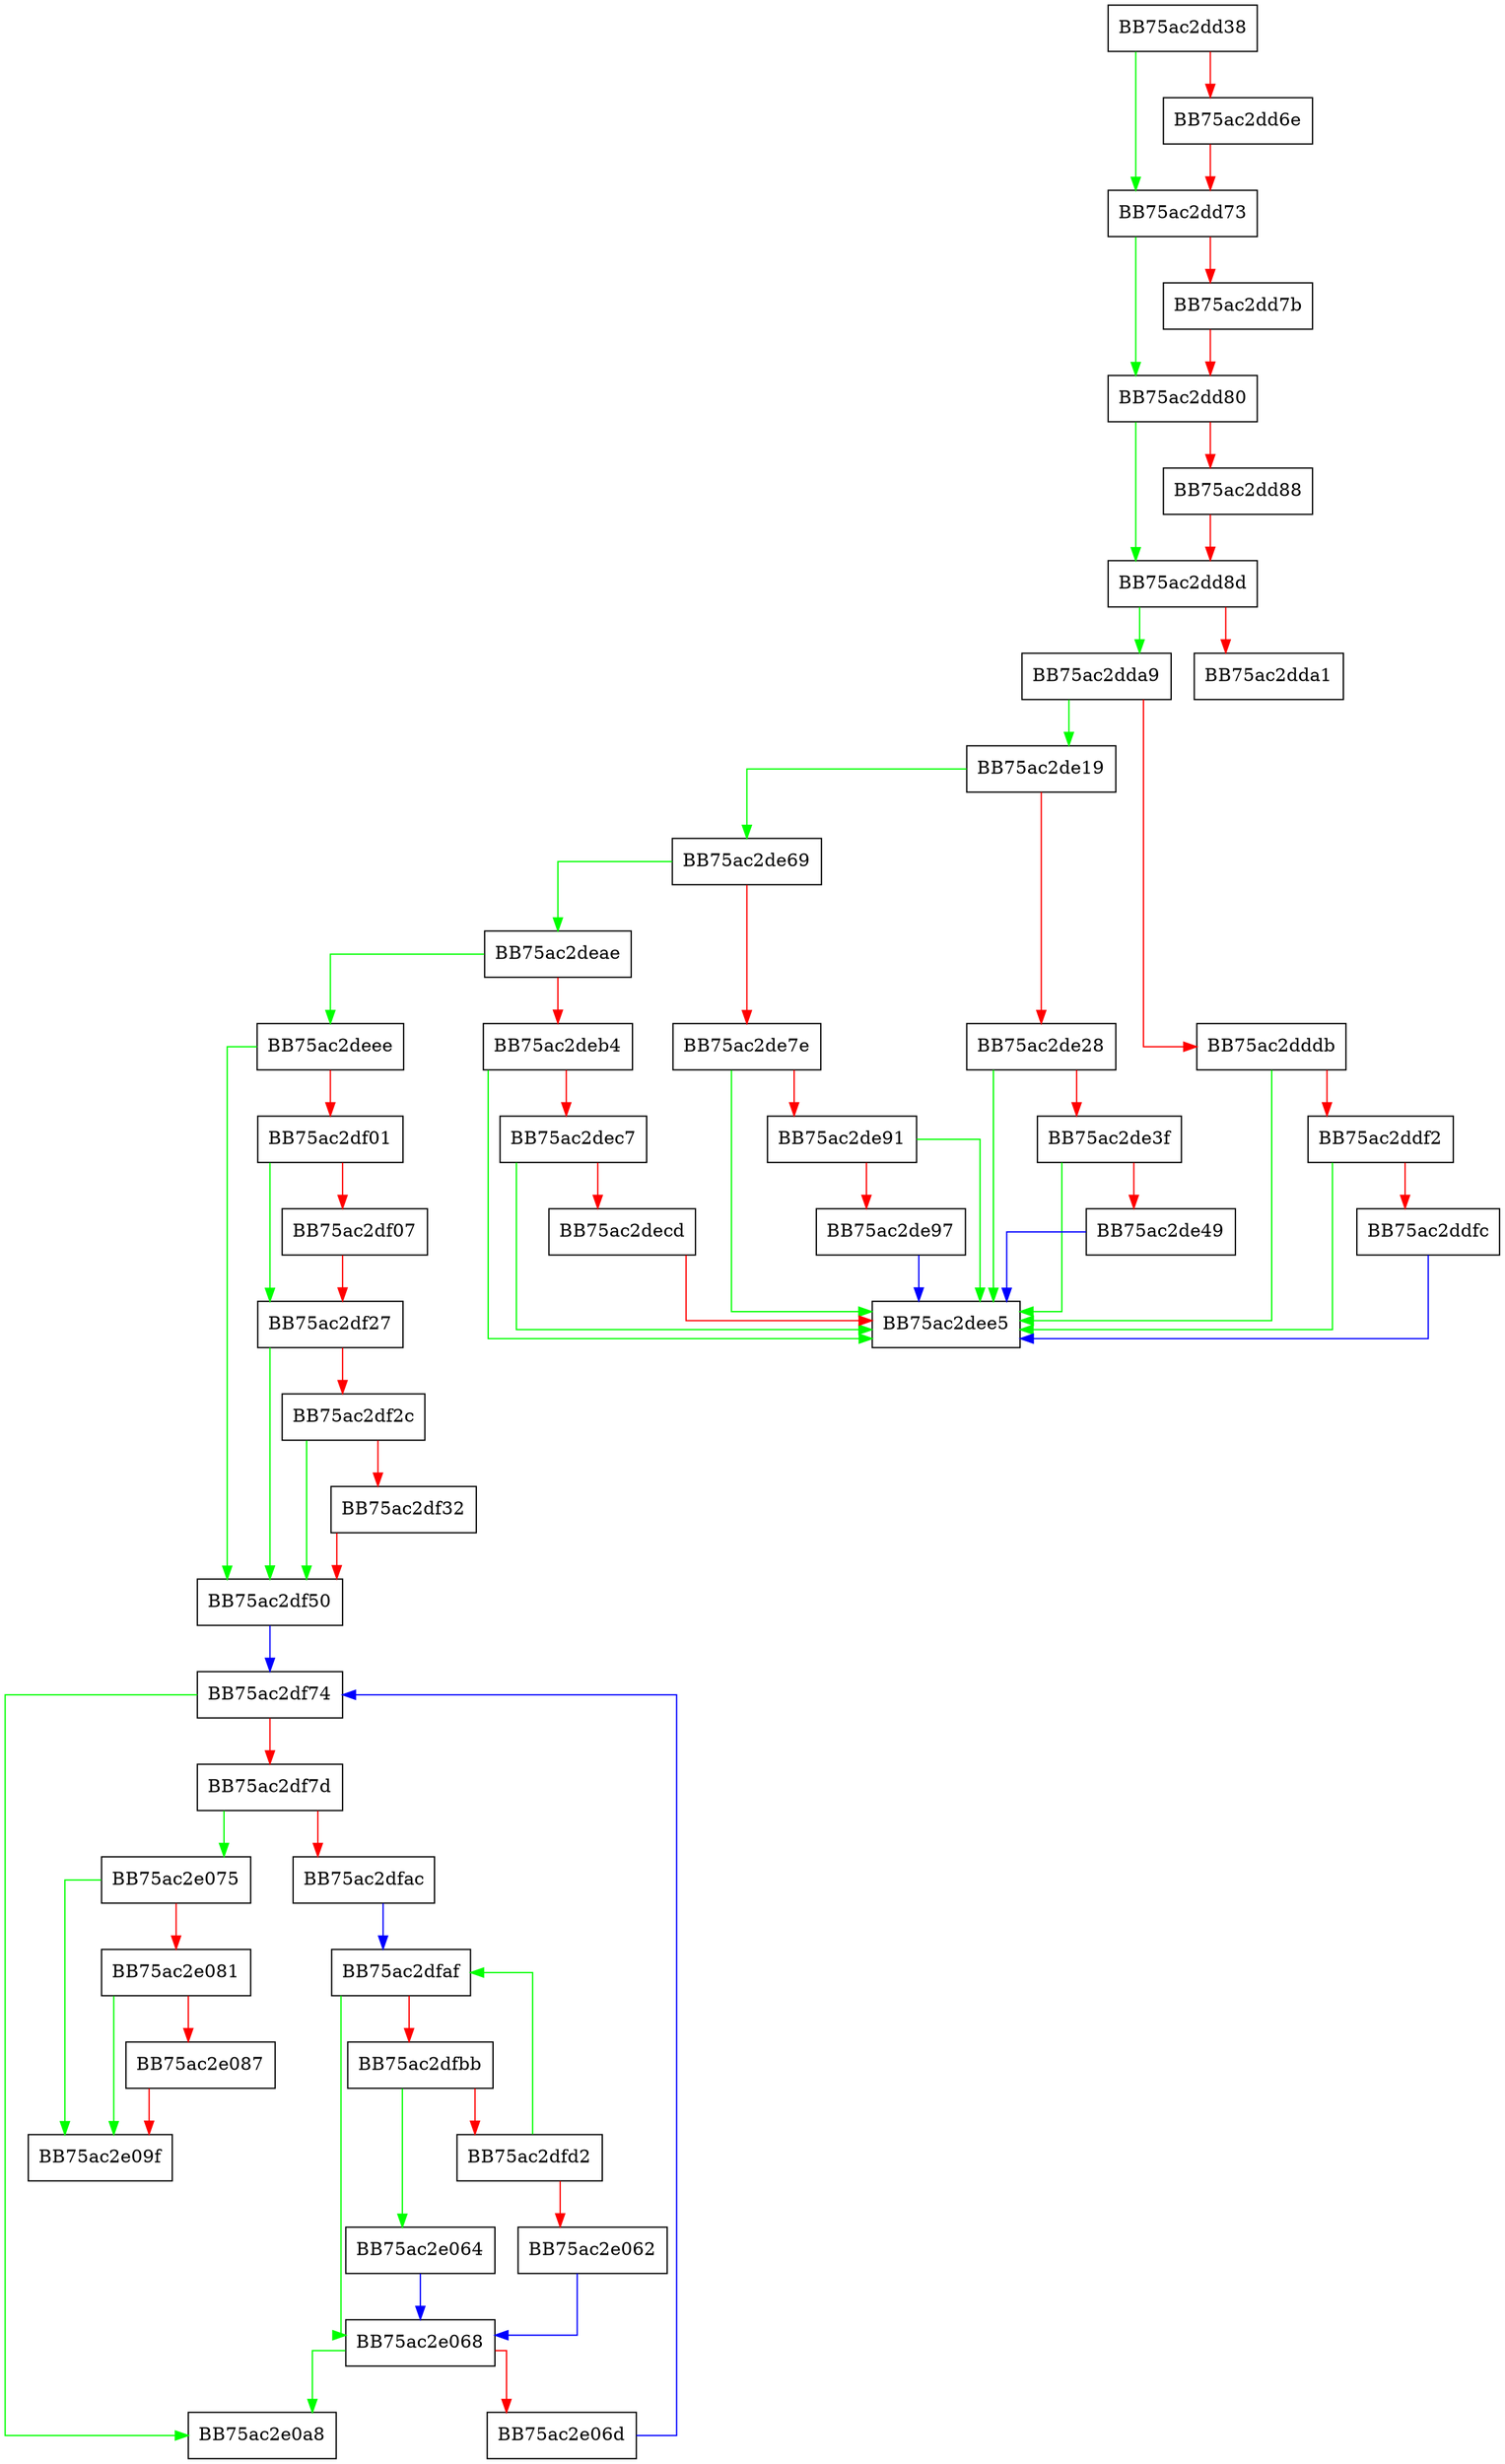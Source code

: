 digraph CreateEFIPartitionList {
  node [shape="box"];
  graph [splines=ortho];
  BB75ac2dd38 -> BB75ac2dd73 [color="green"];
  BB75ac2dd38 -> BB75ac2dd6e [color="red"];
  BB75ac2dd6e -> BB75ac2dd73 [color="red"];
  BB75ac2dd73 -> BB75ac2dd80 [color="green"];
  BB75ac2dd73 -> BB75ac2dd7b [color="red"];
  BB75ac2dd7b -> BB75ac2dd80 [color="red"];
  BB75ac2dd80 -> BB75ac2dd8d [color="green"];
  BB75ac2dd80 -> BB75ac2dd88 [color="red"];
  BB75ac2dd88 -> BB75ac2dd8d [color="red"];
  BB75ac2dd8d -> BB75ac2dda9 [color="green"];
  BB75ac2dd8d -> BB75ac2dda1 [color="red"];
  BB75ac2dda9 -> BB75ac2de19 [color="green"];
  BB75ac2dda9 -> BB75ac2dddb [color="red"];
  BB75ac2dddb -> BB75ac2dee5 [color="green"];
  BB75ac2dddb -> BB75ac2ddf2 [color="red"];
  BB75ac2ddf2 -> BB75ac2dee5 [color="green"];
  BB75ac2ddf2 -> BB75ac2ddfc [color="red"];
  BB75ac2ddfc -> BB75ac2dee5 [color="blue"];
  BB75ac2de19 -> BB75ac2de69 [color="green"];
  BB75ac2de19 -> BB75ac2de28 [color="red"];
  BB75ac2de28 -> BB75ac2dee5 [color="green"];
  BB75ac2de28 -> BB75ac2de3f [color="red"];
  BB75ac2de3f -> BB75ac2dee5 [color="green"];
  BB75ac2de3f -> BB75ac2de49 [color="red"];
  BB75ac2de49 -> BB75ac2dee5 [color="blue"];
  BB75ac2de69 -> BB75ac2deae [color="green"];
  BB75ac2de69 -> BB75ac2de7e [color="red"];
  BB75ac2de7e -> BB75ac2dee5 [color="green"];
  BB75ac2de7e -> BB75ac2de91 [color="red"];
  BB75ac2de91 -> BB75ac2dee5 [color="green"];
  BB75ac2de91 -> BB75ac2de97 [color="red"];
  BB75ac2de97 -> BB75ac2dee5 [color="blue"];
  BB75ac2deae -> BB75ac2deee [color="green"];
  BB75ac2deae -> BB75ac2deb4 [color="red"];
  BB75ac2deb4 -> BB75ac2dee5 [color="green"];
  BB75ac2deb4 -> BB75ac2dec7 [color="red"];
  BB75ac2dec7 -> BB75ac2dee5 [color="green"];
  BB75ac2dec7 -> BB75ac2decd [color="red"];
  BB75ac2decd -> BB75ac2dee5 [color="red"];
  BB75ac2deee -> BB75ac2df50 [color="green"];
  BB75ac2deee -> BB75ac2df01 [color="red"];
  BB75ac2df01 -> BB75ac2df27 [color="green"];
  BB75ac2df01 -> BB75ac2df07 [color="red"];
  BB75ac2df07 -> BB75ac2df27 [color="red"];
  BB75ac2df27 -> BB75ac2df50 [color="green"];
  BB75ac2df27 -> BB75ac2df2c [color="red"];
  BB75ac2df2c -> BB75ac2df50 [color="green"];
  BB75ac2df2c -> BB75ac2df32 [color="red"];
  BB75ac2df32 -> BB75ac2df50 [color="red"];
  BB75ac2df50 -> BB75ac2df74 [color="blue"];
  BB75ac2df74 -> BB75ac2e0a8 [color="green"];
  BB75ac2df74 -> BB75ac2df7d [color="red"];
  BB75ac2df7d -> BB75ac2e075 [color="green"];
  BB75ac2df7d -> BB75ac2dfac [color="red"];
  BB75ac2dfac -> BB75ac2dfaf [color="blue"];
  BB75ac2dfaf -> BB75ac2e068 [color="green"];
  BB75ac2dfaf -> BB75ac2dfbb [color="red"];
  BB75ac2dfbb -> BB75ac2e064 [color="green"];
  BB75ac2dfbb -> BB75ac2dfd2 [color="red"];
  BB75ac2dfd2 -> BB75ac2dfaf [color="green"];
  BB75ac2dfd2 -> BB75ac2e062 [color="red"];
  BB75ac2e062 -> BB75ac2e068 [color="blue"];
  BB75ac2e064 -> BB75ac2e068 [color="blue"];
  BB75ac2e068 -> BB75ac2e0a8 [color="green"];
  BB75ac2e068 -> BB75ac2e06d [color="red"];
  BB75ac2e06d -> BB75ac2df74 [color="blue"];
  BB75ac2e075 -> BB75ac2e09f [color="green"];
  BB75ac2e075 -> BB75ac2e081 [color="red"];
  BB75ac2e081 -> BB75ac2e09f [color="green"];
  BB75ac2e081 -> BB75ac2e087 [color="red"];
  BB75ac2e087 -> BB75ac2e09f [color="red"];
}